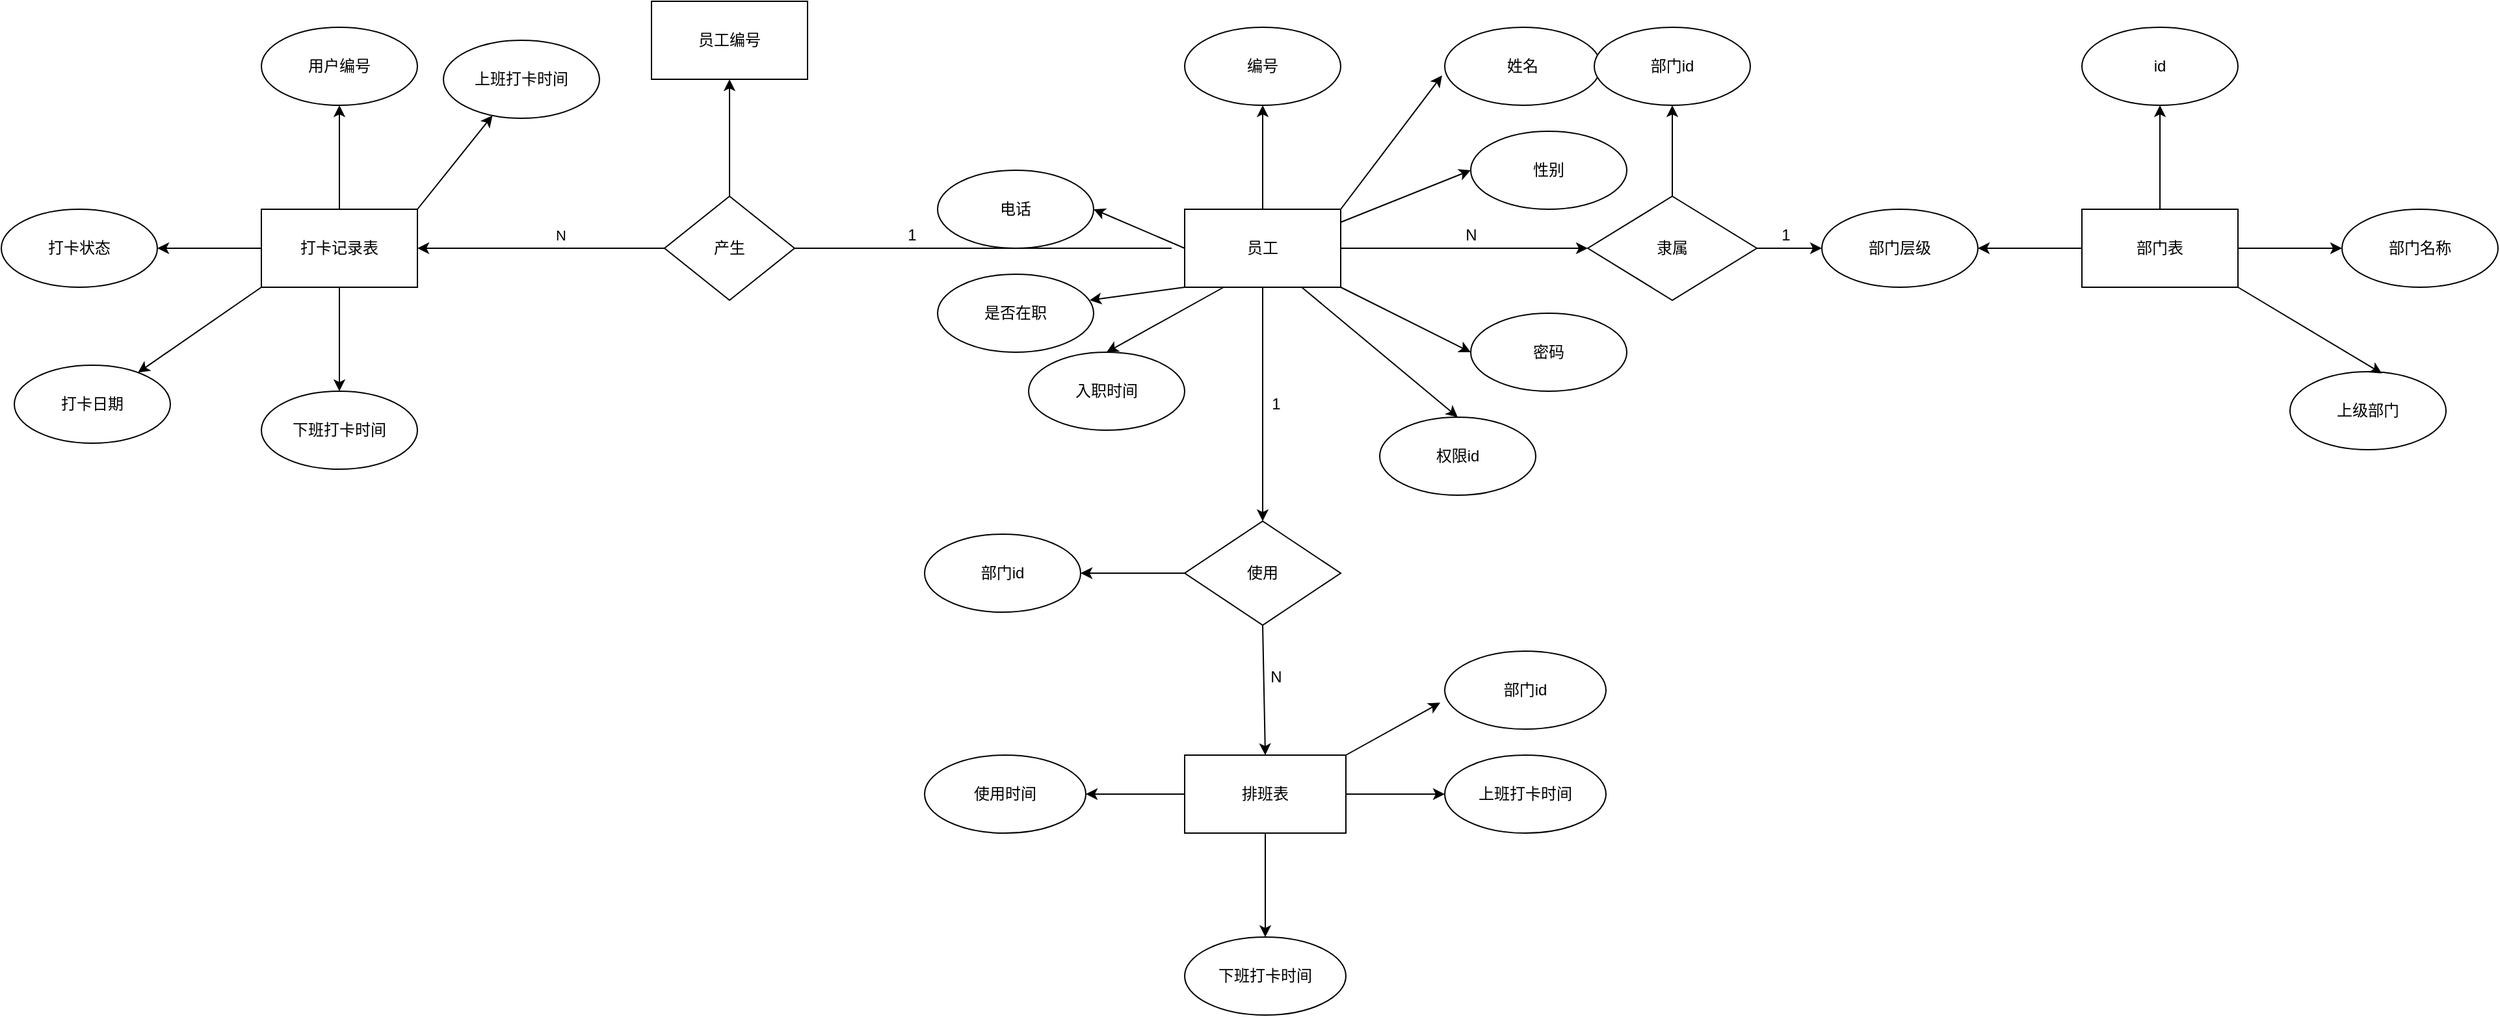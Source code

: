 <mxfile version="20.0.3" type="github">
  <diagram id="Q_MpjKvFhnIpfawkuVGl" name="Page-1">
    <mxGraphModel dx="4703" dy="2149" grid="1" gridSize="10" guides="1" tooltips="1" connect="1" arrows="1" fold="1" page="1" pageScale="1" pageWidth="827" pageHeight="1169" math="0" shadow="0">
      <root>
        <mxCell id="0" />
        <mxCell id="1" parent="0" />
        <mxCell id="jlWjWTT07DEkrkZn0OfA-3" value="" style="edgeStyle=orthogonalEdgeStyle;rounded=0;orthogonalLoop=1;jettySize=auto;html=1;" edge="1" parent="1" source="jlWjWTT07DEkrkZn0OfA-1" target="jlWjWTT07DEkrkZn0OfA-2">
          <mxGeometry relative="1" as="geometry" />
        </mxCell>
        <mxCell id="jlWjWTT07DEkrkZn0OfA-1" value="员工" style="rounded=0;whiteSpace=wrap;html=1;" vertex="1" parent="1">
          <mxGeometry x="350" y="430" width="120" height="60" as="geometry" />
        </mxCell>
        <mxCell id="jlWjWTT07DEkrkZn0OfA-2" value="编号" style="ellipse;whiteSpace=wrap;html=1;rounded=0;" vertex="1" parent="1">
          <mxGeometry x="350" y="290" width="120" height="60" as="geometry" />
        </mxCell>
        <mxCell id="jlWjWTT07DEkrkZn0OfA-4" value="性别" style="ellipse;whiteSpace=wrap;html=1;rounded=0;" vertex="1" parent="1">
          <mxGeometry x="570" y="370" width="120" height="60" as="geometry" />
        </mxCell>
        <mxCell id="jlWjWTT07DEkrkZn0OfA-7" value="姓名" style="ellipse;whiteSpace=wrap;html=1;rounded=0;" vertex="1" parent="1">
          <mxGeometry x="550" y="290" width="120" height="60" as="geometry" />
        </mxCell>
        <mxCell id="jlWjWTT07DEkrkZn0OfA-8" value="" style="endArrow=classic;html=1;rounded=0;entryX=-0.017;entryY=0.617;entryDx=0;entryDy=0;entryPerimeter=0;exitX=1;exitY=0;exitDx=0;exitDy=0;" edge="1" parent="1" source="jlWjWTT07DEkrkZn0OfA-1" target="jlWjWTT07DEkrkZn0OfA-7">
          <mxGeometry width="50" height="50" relative="1" as="geometry">
            <mxPoint x="390" y="490" as="sourcePoint" />
            <mxPoint x="440" y="440" as="targetPoint" />
          </mxGeometry>
        </mxCell>
        <mxCell id="jlWjWTT07DEkrkZn0OfA-10" value="密码" style="ellipse;whiteSpace=wrap;html=1;rounded=0;" vertex="1" parent="1">
          <mxGeometry x="570" y="510" width="120" height="60" as="geometry" />
        </mxCell>
        <mxCell id="jlWjWTT07DEkrkZn0OfA-11" value="" style="endArrow=classic;html=1;rounded=0;exitX=1;exitY=1;exitDx=0;exitDy=0;entryX=0;entryY=0.5;entryDx=0;entryDy=0;" edge="1" parent="1" source="jlWjWTT07DEkrkZn0OfA-1" target="jlWjWTT07DEkrkZn0OfA-10">
          <mxGeometry width="50" height="50" relative="1" as="geometry">
            <mxPoint x="390" y="490" as="sourcePoint" />
            <mxPoint x="440" y="440" as="targetPoint" />
          </mxGeometry>
        </mxCell>
        <mxCell id="jlWjWTT07DEkrkZn0OfA-14" value="权限id" style="ellipse;whiteSpace=wrap;html=1;rounded=0;" vertex="1" parent="1">
          <mxGeometry x="500" y="590" width="120" height="60" as="geometry" />
        </mxCell>
        <mxCell id="jlWjWTT07DEkrkZn0OfA-16" value="入职时间" style="ellipse;whiteSpace=wrap;html=1;rounded=0;" vertex="1" parent="1">
          <mxGeometry x="230" y="540" width="120" height="60" as="geometry" />
        </mxCell>
        <mxCell id="jlWjWTT07DEkrkZn0OfA-17" value="" style="endArrow=classic;html=1;rounded=0;exitX=0.25;exitY=1;exitDx=0;exitDy=0;entryX=0.5;entryY=0;entryDx=0;entryDy=0;" edge="1" parent="1" source="jlWjWTT07DEkrkZn0OfA-1" target="jlWjWTT07DEkrkZn0OfA-16">
          <mxGeometry width="50" height="50" relative="1" as="geometry">
            <mxPoint x="390" y="490" as="sourcePoint" />
            <mxPoint x="440" y="440" as="targetPoint" />
          </mxGeometry>
        </mxCell>
        <mxCell id="jlWjWTT07DEkrkZn0OfA-18" value="是否在职" style="ellipse;whiteSpace=wrap;html=1;rounded=0;" vertex="1" parent="1">
          <mxGeometry x="160" y="480" width="120" height="60" as="geometry" />
        </mxCell>
        <mxCell id="jlWjWTT07DEkrkZn0OfA-19" value="" style="endArrow=classic;html=1;rounded=0;exitX=0;exitY=1;exitDx=0;exitDy=0;entryX=0.975;entryY=0.333;entryDx=0;entryDy=0;entryPerimeter=0;" edge="1" parent="1" source="jlWjWTT07DEkrkZn0OfA-1" target="jlWjWTT07DEkrkZn0OfA-18">
          <mxGeometry width="50" height="50" relative="1" as="geometry">
            <mxPoint x="390" y="490" as="sourcePoint" />
            <mxPoint x="440" y="440" as="targetPoint" />
          </mxGeometry>
        </mxCell>
        <mxCell id="jlWjWTT07DEkrkZn0OfA-20" value="电话" style="ellipse;whiteSpace=wrap;html=1;rounded=0;" vertex="1" parent="1">
          <mxGeometry x="160" y="400" width="120" height="60" as="geometry" />
        </mxCell>
        <mxCell id="jlWjWTT07DEkrkZn0OfA-21" value="" style="endArrow=classic;html=1;rounded=0;exitX=0;exitY=0.5;exitDx=0;exitDy=0;entryX=1;entryY=0.5;entryDx=0;entryDy=0;" edge="1" parent="1" source="jlWjWTT07DEkrkZn0OfA-1" target="jlWjWTT07DEkrkZn0OfA-20">
          <mxGeometry width="50" height="50" relative="1" as="geometry">
            <mxPoint x="390" y="490" as="sourcePoint" />
            <mxPoint x="440" y="440" as="targetPoint" />
          </mxGeometry>
        </mxCell>
        <mxCell id="jlWjWTT07DEkrkZn0OfA-24" value="" style="edgeStyle=orthogonalEdgeStyle;rounded=0;orthogonalLoop=1;jettySize=auto;html=1;" edge="1" parent="1" source="jlWjWTT07DEkrkZn0OfA-22" target="jlWjWTT07DEkrkZn0OfA-23">
          <mxGeometry relative="1" as="geometry" />
        </mxCell>
        <mxCell id="jlWjWTT07DEkrkZn0OfA-28" value="" style="edgeStyle=orthogonalEdgeStyle;rounded=0;orthogonalLoop=1;jettySize=auto;html=1;" edge="1" parent="1" source="jlWjWTT07DEkrkZn0OfA-22" target="jlWjWTT07DEkrkZn0OfA-27">
          <mxGeometry relative="1" as="geometry" />
        </mxCell>
        <mxCell id="jlWjWTT07DEkrkZn0OfA-39" value="" style="edgeStyle=orthogonalEdgeStyle;rounded=0;orthogonalLoop=1;jettySize=auto;html=1;" edge="1" parent="1" source="jlWjWTT07DEkrkZn0OfA-22" target="jlWjWTT07DEkrkZn0OfA-38">
          <mxGeometry relative="1" as="geometry" />
        </mxCell>
        <mxCell id="jlWjWTT07DEkrkZn0OfA-22" value="打卡记录表" style="rounded=0;whiteSpace=wrap;html=1;" vertex="1" parent="1">
          <mxGeometry x="-360" y="430" width="120" height="60" as="geometry" />
        </mxCell>
        <mxCell id="jlWjWTT07DEkrkZn0OfA-23" value="用户编号" style="ellipse;whiteSpace=wrap;html=1;rounded=0;" vertex="1" parent="1">
          <mxGeometry x="-360" y="290" width="120" height="60" as="geometry" />
        </mxCell>
        <mxCell id="jlWjWTT07DEkrkZn0OfA-25" value="上班打卡时间" style="ellipse;whiteSpace=wrap;html=1;rounded=0;" vertex="1" parent="1">
          <mxGeometry x="-220" y="300" width="120" height="60" as="geometry" />
        </mxCell>
        <mxCell id="jlWjWTT07DEkrkZn0OfA-27" value="下班打卡时间" style="ellipse;whiteSpace=wrap;html=1;rounded=0;" vertex="1" parent="1">
          <mxGeometry x="-360" y="570" width="120" height="60" as="geometry" />
        </mxCell>
        <mxCell id="jlWjWTT07DEkrkZn0OfA-33" value="" style="edgeStyle=orthogonalEdgeStyle;rounded=0;orthogonalLoop=1;jettySize=auto;html=1;" edge="1" parent="1" source="jlWjWTT07DEkrkZn0OfA-29" target="jlWjWTT07DEkrkZn0OfA-32">
          <mxGeometry relative="1" as="geometry" />
        </mxCell>
        <mxCell id="jlWjWTT07DEkrkZn0OfA-35" value="" style="edgeStyle=orthogonalEdgeStyle;rounded=0;orthogonalLoop=1;jettySize=auto;html=1;" edge="1" parent="1" source="jlWjWTT07DEkrkZn0OfA-29" target="jlWjWTT07DEkrkZn0OfA-34">
          <mxGeometry relative="1" as="geometry" />
        </mxCell>
        <mxCell id="jlWjWTT07DEkrkZn0OfA-37" value="" style="edgeStyle=orthogonalEdgeStyle;rounded=0;orthogonalLoop=1;jettySize=auto;html=1;" edge="1" parent="1" source="jlWjWTT07DEkrkZn0OfA-29" target="jlWjWTT07DEkrkZn0OfA-36">
          <mxGeometry relative="1" as="geometry" />
        </mxCell>
        <mxCell id="jlWjWTT07DEkrkZn0OfA-29" value="排班表" style="rounded=0;whiteSpace=wrap;html=1;" vertex="1" parent="1">
          <mxGeometry x="350" y="850" width="124" height="60" as="geometry" />
        </mxCell>
        <mxCell id="jlWjWTT07DEkrkZn0OfA-30" value="部门id" style="ellipse;whiteSpace=wrap;html=1;rounded=0;" vertex="1" parent="1">
          <mxGeometry x="550" y="770" width="124" height="60" as="geometry" />
        </mxCell>
        <mxCell id="jlWjWTT07DEkrkZn0OfA-32" value="上班打卡时间" style="ellipse;whiteSpace=wrap;html=1;rounded=0;" vertex="1" parent="1">
          <mxGeometry x="550" y="850" width="124" height="60" as="geometry" />
        </mxCell>
        <mxCell id="jlWjWTT07DEkrkZn0OfA-34" value="下班打卡时间" style="ellipse;whiteSpace=wrap;html=1;rounded=0;" vertex="1" parent="1">
          <mxGeometry x="350" y="990" width="124" height="60" as="geometry" />
        </mxCell>
        <mxCell id="jlWjWTT07DEkrkZn0OfA-36" value="使用时间" style="ellipse;whiteSpace=wrap;html=1;rounded=0;" vertex="1" parent="1">
          <mxGeometry x="150" y="850" width="124" height="60" as="geometry" />
        </mxCell>
        <mxCell id="jlWjWTT07DEkrkZn0OfA-38" value="打卡状态" style="ellipse;whiteSpace=wrap;html=1;rounded=0;" vertex="1" parent="1">
          <mxGeometry x="-560" y="430" width="120" height="60" as="geometry" />
        </mxCell>
        <mxCell id="jlWjWTT07DEkrkZn0OfA-40" value="打卡日期" style="ellipse;whiteSpace=wrap;html=1;rounded=0;" vertex="1" parent="1">
          <mxGeometry x="-550" y="550" width="120" height="60" as="geometry" />
        </mxCell>
        <mxCell id="jlWjWTT07DEkrkZn0OfA-41" value="" style="endArrow=classic;html=1;rounded=0;exitX=0;exitY=1;exitDx=0;exitDy=0;" edge="1" parent="1" source="jlWjWTT07DEkrkZn0OfA-22" target="jlWjWTT07DEkrkZn0OfA-40">
          <mxGeometry width="50" height="50" relative="1" as="geometry">
            <mxPoint x="-250" y="510" as="sourcePoint" />
            <mxPoint x="-200" y="460" as="targetPoint" />
          </mxGeometry>
        </mxCell>
        <mxCell id="jlWjWTT07DEkrkZn0OfA-44" value="" style="edgeStyle=orthogonalEdgeStyle;rounded=0;orthogonalLoop=1;jettySize=auto;html=1;" edge="1" parent="1" source="jlWjWTT07DEkrkZn0OfA-42" target="jlWjWTT07DEkrkZn0OfA-43">
          <mxGeometry relative="1" as="geometry" />
        </mxCell>
        <mxCell id="jlWjWTT07DEkrkZn0OfA-46" value="" style="edgeStyle=orthogonalEdgeStyle;rounded=0;orthogonalLoop=1;jettySize=auto;html=1;" edge="1" parent="1" source="jlWjWTT07DEkrkZn0OfA-42" target="jlWjWTT07DEkrkZn0OfA-45">
          <mxGeometry relative="1" as="geometry" />
        </mxCell>
        <mxCell id="jlWjWTT07DEkrkZn0OfA-50" value="" style="edgeStyle=orthogonalEdgeStyle;rounded=0;orthogonalLoop=1;jettySize=auto;html=1;" edge="1" parent="1" source="jlWjWTT07DEkrkZn0OfA-42" target="jlWjWTT07DEkrkZn0OfA-49">
          <mxGeometry relative="1" as="geometry" />
        </mxCell>
        <mxCell id="jlWjWTT07DEkrkZn0OfA-42" value="部门表" style="rounded=0;whiteSpace=wrap;html=1;" vertex="1" parent="1">
          <mxGeometry x="1040" y="430" width="120" height="60" as="geometry" />
        </mxCell>
        <mxCell id="jlWjWTT07DEkrkZn0OfA-43" value="id" style="ellipse;whiteSpace=wrap;html=1;rounded=0;" vertex="1" parent="1">
          <mxGeometry x="1040" y="290" width="120" height="60" as="geometry" />
        </mxCell>
        <mxCell id="jlWjWTT07DEkrkZn0OfA-45" value="部门名称" style="ellipse;whiteSpace=wrap;html=1;rounded=0;" vertex="1" parent="1">
          <mxGeometry x="1240" y="430" width="120" height="60" as="geometry" />
        </mxCell>
        <mxCell id="jlWjWTT07DEkrkZn0OfA-47" value="上级部门" style="ellipse;whiteSpace=wrap;html=1;rounded=0;" vertex="1" parent="1">
          <mxGeometry x="1200" y="555" width="120" height="60" as="geometry" />
        </mxCell>
        <mxCell id="jlWjWTT07DEkrkZn0OfA-49" value="部门层级" style="ellipse;whiteSpace=wrap;html=1;rounded=0;" vertex="1" parent="1">
          <mxGeometry x="840" y="430" width="120" height="60" as="geometry" />
        </mxCell>
        <mxCell id="jlWjWTT07DEkrkZn0OfA-59" value="" style="edgeStyle=orthogonalEdgeStyle;rounded=0;orthogonalLoop=1;jettySize=auto;html=1;" edge="1" parent="1" source="jlWjWTT07DEkrkZn0OfA-53" target="jlWjWTT07DEkrkZn0OfA-58">
          <mxGeometry relative="1" as="geometry" />
        </mxCell>
        <mxCell id="jlWjWTT07DEkrkZn0OfA-53" value="产生" style="rhombus;whiteSpace=wrap;html=1;rotation=0;" vertex="1" parent="1">
          <mxGeometry x="-50" y="420" width="100" height="80" as="geometry" />
        </mxCell>
        <mxCell id="jlWjWTT07DEkrkZn0OfA-54" value="" style="endArrow=none;html=1;rounded=0;entryX=1;entryY=0.5;entryDx=0;entryDy=0;" edge="1" parent="1" target="jlWjWTT07DEkrkZn0OfA-53">
          <mxGeometry width="50" height="50" relative="1" as="geometry">
            <mxPoint x="340" y="460" as="sourcePoint" />
            <mxPoint x="50" y="280" as="targetPoint" />
          </mxGeometry>
        </mxCell>
        <mxCell id="jlWjWTT07DEkrkZn0OfA-56" value="" style="endArrow=classic;html=1;rounded=0;" edge="1" parent="1" target="jlWjWTT07DEkrkZn0OfA-25">
          <mxGeometry width="50" height="50" relative="1" as="geometry">
            <mxPoint x="-240" y="430" as="sourcePoint" />
            <mxPoint x="-190" y="380" as="targetPoint" />
          </mxGeometry>
        </mxCell>
        <mxCell id="jlWjWTT07DEkrkZn0OfA-57" value="" style="endArrow=classic;html=1;rounded=0;entryX=1;entryY=0.5;entryDx=0;entryDy=0;" edge="1" parent="1" target="jlWjWTT07DEkrkZn0OfA-22">
          <mxGeometry width="50" height="50" relative="1" as="geometry">
            <mxPoint x="-50" y="460" as="sourcePoint" />
            <mxPoint y="410" as="targetPoint" />
          </mxGeometry>
        </mxCell>
        <mxCell id="jlWjWTT07DEkrkZn0OfA-66" value="N" style="edgeLabel;html=1;align=center;verticalAlign=middle;resizable=0;points=[];" vertex="1" connectable="0" parent="jlWjWTT07DEkrkZn0OfA-57">
          <mxGeometry x="-0.109" y="-5" relative="1" as="geometry">
            <mxPoint x="4" y="-5" as="offset" />
          </mxGeometry>
        </mxCell>
        <mxCell id="jlWjWTT07DEkrkZn0OfA-58" value="员工编号" style="whiteSpace=wrap;html=1;" vertex="1" parent="1">
          <mxGeometry x="-60" y="270" width="120" height="60" as="geometry" />
        </mxCell>
        <mxCell id="jlWjWTT07DEkrkZn0OfA-60" value="" style="endArrow=classic;html=1;rounded=0;entryX=0;entryY=0.5;entryDx=0;entryDy=0;" edge="1" parent="1" target="jlWjWTT07DEkrkZn0OfA-4">
          <mxGeometry width="50" height="50" relative="1" as="geometry">
            <mxPoint x="470" y="440" as="sourcePoint" />
            <mxPoint x="520" y="390" as="targetPoint" />
          </mxGeometry>
        </mxCell>
        <mxCell id="jlWjWTT07DEkrkZn0OfA-61" value="" style="endArrow=classic;html=1;rounded=0;exitX=1;exitY=0.5;exitDx=0;exitDy=0;entryX=0;entryY=0.5;entryDx=0;entryDy=0;" edge="1" parent="1" source="jlWjWTT07DEkrkZn0OfA-1" target="jlWjWTT07DEkrkZn0OfA-62">
          <mxGeometry width="50" height="50" relative="1" as="geometry">
            <mxPoint x="710" y="560" as="sourcePoint" />
            <mxPoint x="640" y="460" as="targetPoint" />
          </mxGeometry>
        </mxCell>
        <mxCell id="jlWjWTT07DEkrkZn0OfA-63" value="" style="edgeStyle=orthogonalEdgeStyle;rounded=0;orthogonalLoop=1;jettySize=auto;html=1;" edge="1" parent="1" source="jlWjWTT07DEkrkZn0OfA-62" target="jlWjWTT07DEkrkZn0OfA-49">
          <mxGeometry relative="1" as="geometry" />
        </mxCell>
        <mxCell id="jlWjWTT07DEkrkZn0OfA-83" value="" style="edgeStyle=orthogonalEdgeStyle;rounded=0;orthogonalLoop=1;jettySize=auto;html=1;" edge="1" parent="1" source="jlWjWTT07DEkrkZn0OfA-62" target="jlWjWTT07DEkrkZn0OfA-82">
          <mxGeometry relative="1" as="geometry" />
        </mxCell>
        <mxCell id="jlWjWTT07DEkrkZn0OfA-62" value="隶属" style="rhombus;whiteSpace=wrap;html=1;" vertex="1" parent="1">
          <mxGeometry x="660" y="420" width="130" height="80" as="geometry" />
        </mxCell>
        <mxCell id="jlWjWTT07DEkrkZn0OfA-64" value="1" style="text;html=1;align=center;verticalAlign=middle;resizable=0;points=[];autosize=1;strokeColor=none;fillColor=none;" vertex="1" parent="1">
          <mxGeometry x="797" y="435" width="30" height="30" as="geometry" />
        </mxCell>
        <mxCell id="jlWjWTT07DEkrkZn0OfA-65" value="N" style="text;html=1;align=center;verticalAlign=middle;resizable=0;points=[];autosize=1;strokeColor=none;fillColor=none;" vertex="1" parent="1">
          <mxGeometry x="555" y="435" width="30" height="30" as="geometry" />
        </mxCell>
        <mxCell id="jlWjWTT07DEkrkZn0OfA-67" value="1" style="text;html=1;align=center;verticalAlign=middle;resizable=0;points=[];autosize=1;strokeColor=none;fillColor=none;" vertex="1" parent="1">
          <mxGeometry x="125" y="435" width="30" height="30" as="geometry" />
        </mxCell>
        <mxCell id="jlWjWTT07DEkrkZn0OfA-69" value="" style="endArrow=classic;html=1;rounded=0;exitX=1;exitY=1;exitDx=0;exitDy=0;entryX=0.589;entryY=0.022;entryDx=0;entryDy=0;entryPerimeter=0;" edge="1" parent="1" source="jlWjWTT07DEkrkZn0OfA-42" target="jlWjWTT07DEkrkZn0OfA-47">
          <mxGeometry width="50" height="50" relative="1" as="geometry">
            <mxPoint x="820" y="700" as="sourcePoint" />
            <mxPoint x="870" y="650" as="targetPoint" />
          </mxGeometry>
        </mxCell>
        <mxCell id="jlWjWTT07DEkrkZn0OfA-70" value="" style="endArrow=classic;html=1;rounded=0;exitX=1;exitY=0;exitDx=0;exitDy=0;entryX=-0.028;entryY=0.661;entryDx=0;entryDy=0;entryPerimeter=0;" edge="1" parent="1" source="jlWjWTT07DEkrkZn0OfA-29" target="jlWjWTT07DEkrkZn0OfA-30">
          <mxGeometry width="50" height="50" relative="1" as="geometry">
            <mxPoint x="130" y="700" as="sourcePoint" />
            <mxPoint x="180" y="650" as="targetPoint" />
          </mxGeometry>
        </mxCell>
        <mxCell id="jlWjWTT07DEkrkZn0OfA-73" value="" style="endArrow=classic;html=1;rounded=0;exitX=0.75;exitY=1;exitDx=0;exitDy=0;entryX=0.5;entryY=0;entryDx=0;entryDy=0;" edge="1" parent="1" source="jlWjWTT07DEkrkZn0OfA-1" target="jlWjWTT07DEkrkZn0OfA-14">
          <mxGeometry width="50" height="50" relative="1" as="geometry">
            <mxPoint x="820" y="700" as="sourcePoint" />
            <mxPoint x="870" y="650" as="targetPoint" />
          </mxGeometry>
        </mxCell>
        <mxCell id="jlWjWTT07DEkrkZn0OfA-75" value="" style="endArrow=classic;html=1;rounded=0;exitX=0.5;exitY=1;exitDx=0;exitDy=0;" edge="1" parent="1" source="jlWjWTT07DEkrkZn0OfA-1">
          <mxGeometry width="50" height="50" relative="1" as="geometry">
            <mxPoint x="700" y="780" as="sourcePoint" />
            <mxPoint x="410" y="670" as="targetPoint" />
          </mxGeometry>
        </mxCell>
        <mxCell id="jlWjWTT07DEkrkZn0OfA-85" value="" style="edgeStyle=orthogonalEdgeStyle;rounded=0;orthogonalLoop=1;jettySize=auto;html=1;" edge="1" parent="1" source="jlWjWTT07DEkrkZn0OfA-76" target="jlWjWTT07DEkrkZn0OfA-84">
          <mxGeometry relative="1" as="geometry" />
        </mxCell>
        <mxCell id="jlWjWTT07DEkrkZn0OfA-76" value="使用" style="rhombus;whiteSpace=wrap;html=1;" vertex="1" parent="1">
          <mxGeometry x="350" y="670" width="120" height="80" as="geometry" />
        </mxCell>
        <mxCell id="jlWjWTT07DEkrkZn0OfA-77" value="" style="endArrow=classic;html=1;rounded=0;exitX=0.5;exitY=1;exitDx=0;exitDy=0;entryX=0.5;entryY=0;entryDx=0;entryDy=0;" edge="1" parent="1" source="jlWjWTT07DEkrkZn0OfA-76" target="jlWjWTT07DEkrkZn0OfA-29">
          <mxGeometry width="50" height="50" relative="1" as="geometry">
            <mxPoint x="660" y="780" as="sourcePoint" />
            <mxPoint x="710" y="730" as="targetPoint" />
          </mxGeometry>
        </mxCell>
        <mxCell id="jlWjWTT07DEkrkZn0OfA-78" value="1" style="text;html=1;align=center;verticalAlign=middle;resizable=0;points=[];autosize=1;strokeColor=none;fillColor=none;" vertex="1" parent="1">
          <mxGeometry x="405" y="565" width="30" height="30" as="geometry" />
        </mxCell>
        <mxCell id="jlWjWTT07DEkrkZn0OfA-79" value="N" style="text;html=1;align=center;verticalAlign=middle;resizable=0;points=[];autosize=1;strokeColor=none;fillColor=none;" vertex="1" parent="1">
          <mxGeometry x="405" y="775" width="30" height="30" as="geometry" />
        </mxCell>
        <mxCell id="jlWjWTT07DEkrkZn0OfA-82" value="部门id" style="ellipse;whiteSpace=wrap;html=1;rounded=0;" vertex="1" parent="1">
          <mxGeometry x="665" y="290" width="120" height="60" as="geometry" />
        </mxCell>
        <mxCell id="jlWjWTT07DEkrkZn0OfA-84" value="部门id" style="ellipse;whiteSpace=wrap;html=1;" vertex="1" parent="1">
          <mxGeometry x="150" y="680" width="120" height="60" as="geometry" />
        </mxCell>
      </root>
    </mxGraphModel>
  </diagram>
</mxfile>
